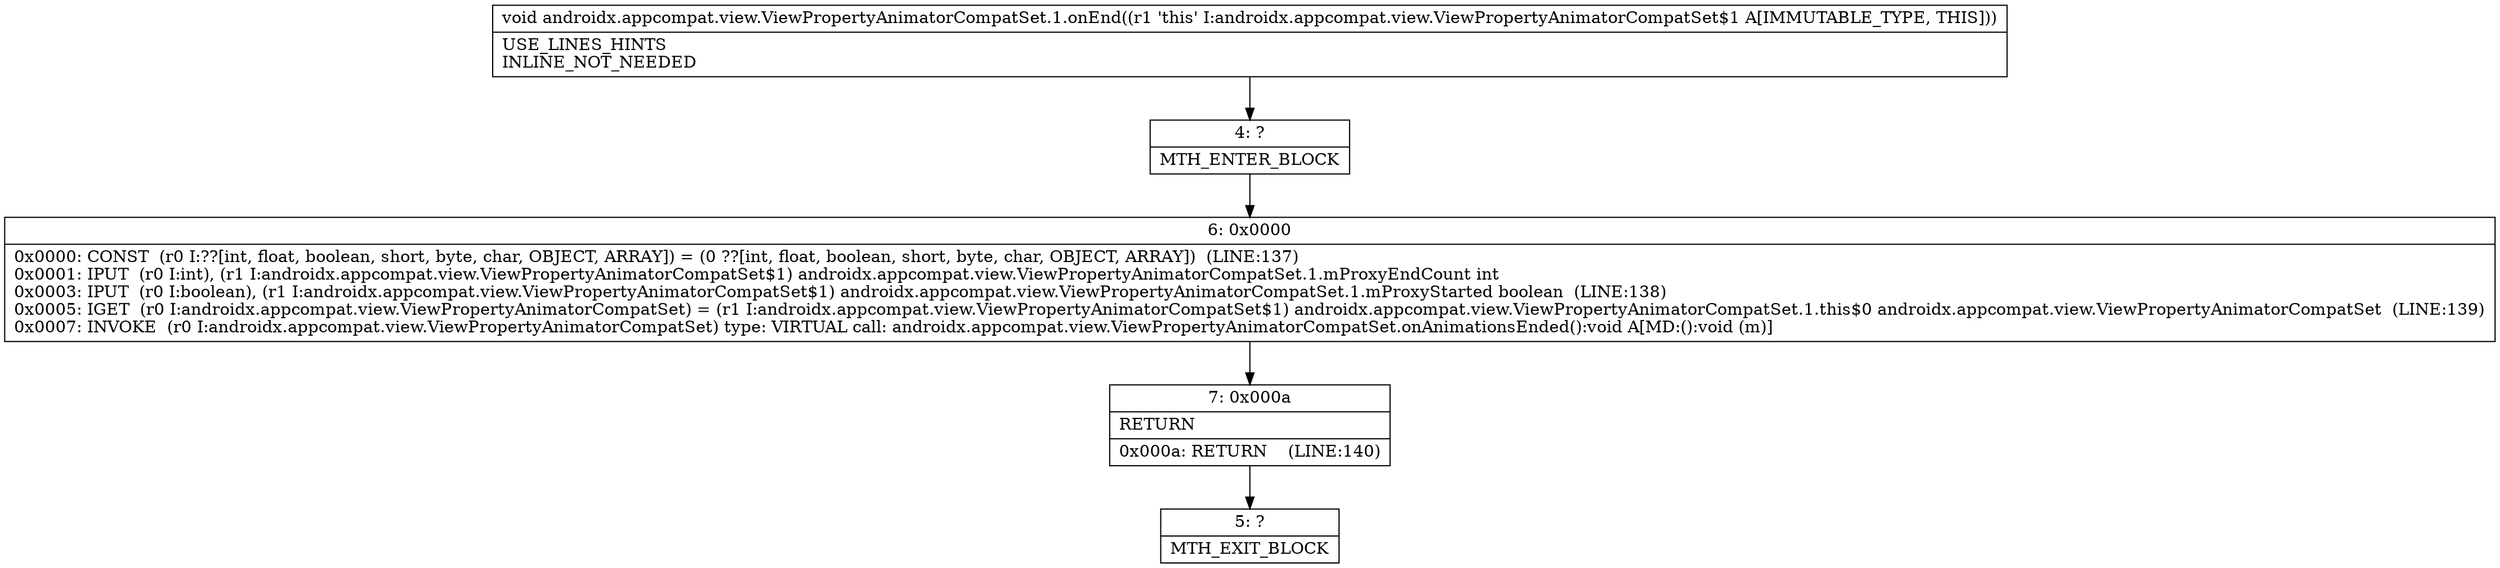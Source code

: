digraph "CFG forandroidx.appcompat.view.ViewPropertyAnimatorCompatSet.1.onEnd()V" {
Node_4 [shape=record,label="{4\:\ ?|MTH_ENTER_BLOCK\l}"];
Node_6 [shape=record,label="{6\:\ 0x0000|0x0000: CONST  (r0 I:??[int, float, boolean, short, byte, char, OBJECT, ARRAY]) = (0 ??[int, float, boolean, short, byte, char, OBJECT, ARRAY])  (LINE:137)\l0x0001: IPUT  (r0 I:int), (r1 I:androidx.appcompat.view.ViewPropertyAnimatorCompatSet$1) androidx.appcompat.view.ViewPropertyAnimatorCompatSet.1.mProxyEndCount int \l0x0003: IPUT  (r0 I:boolean), (r1 I:androidx.appcompat.view.ViewPropertyAnimatorCompatSet$1) androidx.appcompat.view.ViewPropertyAnimatorCompatSet.1.mProxyStarted boolean  (LINE:138)\l0x0005: IGET  (r0 I:androidx.appcompat.view.ViewPropertyAnimatorCompatSet) = (r1 I:androidx.appcompat.view.ViewPropertyAnimatorCompatSet$1) androidx.appcompat.view.ViewPropertyAnimatorCompatSet.1.this$0 androidx.appcompat.view.ViewPropertyAnimatorCompatSet  (LINE:139)\l0x0007: INVOKE  (r0 I:androidx.appcompat.view.ViewPropertyAnimatorCompatSet) type: VIRTUAL call: androidx.appcompat.view.ViewPropertyAnimatorCompatSet.onAnimationsEnded():void A[MD:():void (m)]\l}"];
Node_7 [shape=record,label="{7\:\ 0x000a|RETURN\l|0x000a: RETURN    (LINE:140)\l}"];
Node_5 [shape=record,label="{5\:\ ?|MTH_EXIT_BLOCK\l}"];
MethodNode[shape=record,label="{void androidx.appcompat.view.ViewPropertyAnimatorCompatSet.1.onEnd((r1 'this' I:androidx.appcompat.view.ViewPropertyAnimatorCompatSet$1 A[IMMUTABLE_TYPE, THIS]))  | USE_LINES_HINTS\lINLINE_NOT_NEEDED\l}"];
MethodNode -> Node_4;Node_4 -> Node_6;
Node_6 -> Node_7;
Node_7 -> Node_5;
}

